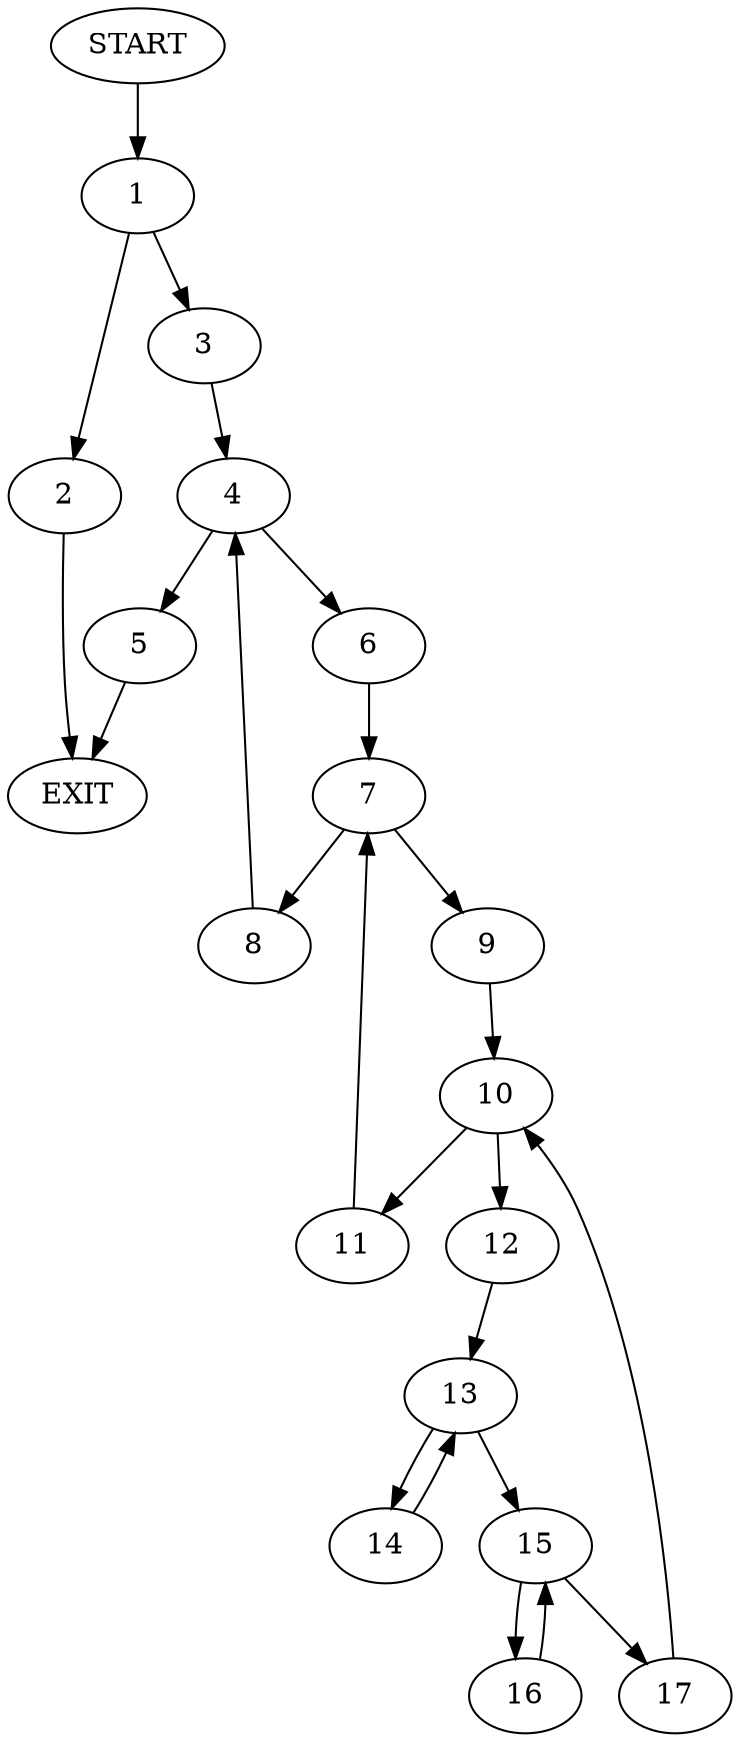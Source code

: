 digraph {
0 [label="START"]
18 [label="EXIT"]
0 -> 1
1 -> 2
1 -> 3
2 -> 18
3 -> 4
4 -> 5
4 -> 6
6 -> 7
5 -> 18
7 -> 8
7 -> 9
8 -> 4
9 -> 10
10 -> 11
10 -> 12
11 -> 7
12 -> 13
13 -> 14
13 -> 15
14 -> 13
15 -> 16
15 -> 17
16 -> 15
17 -> 10
}
